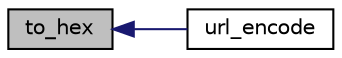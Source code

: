 digraph G
{
  edge [fontname="Helvetica",fontsize="10",labelfontname="Helvetica",labelfontsize="10"];
  node [fontname="Helvetica",fontsize="10",shape=record];
  rankdir=LR;
  Node1 [label="to_hex",height=0.2,width=0.4,color="black", fillcolor="grey75", style="filled" fontcolor="black"];
  Node1 -> Node2 [dir=back,color="midnightblue",fontsize="10",style="solid",fontname="Helvetica"];
  Node2 [label="url_encode",height=0.2,width=0.4,color="black", fillcolor="white", style="filled",URL="$url_encoder_8c.html#a8b27af4a03e8ce05aae7cfed09971f99"];
}
